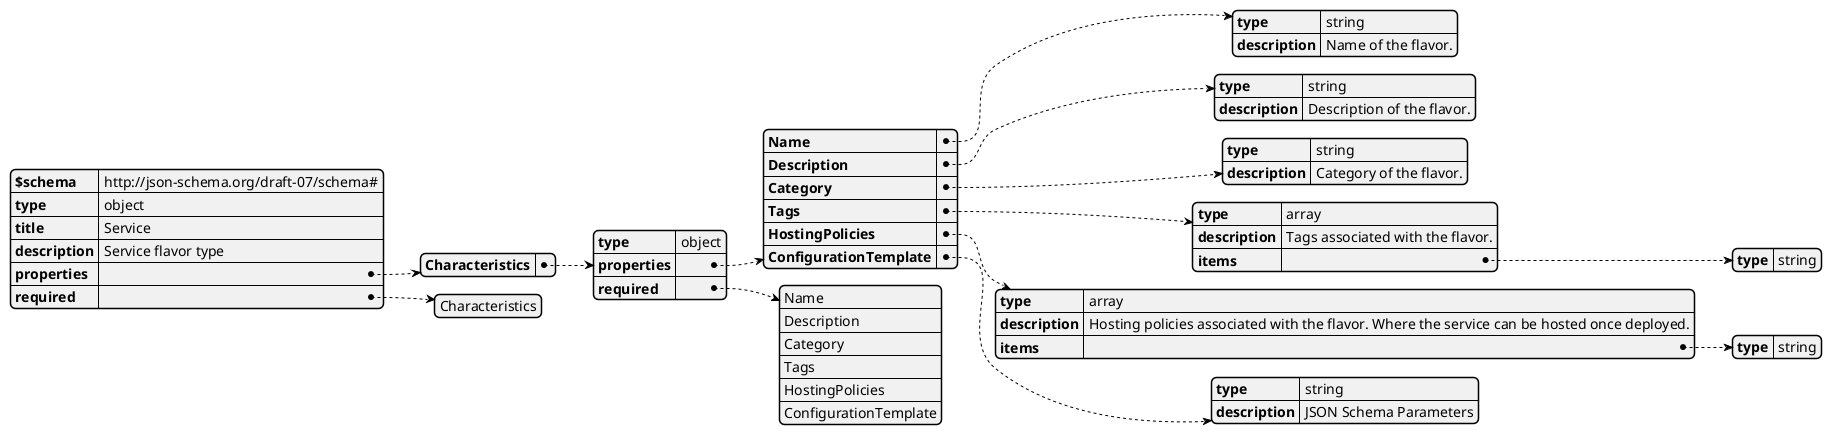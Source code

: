 @startjson
{
    "$schema": "http://json-schema.org/draft-07/schema#",
    "type": "object",
    "title": "Service",
    "description": "Service flavor type",
    "properties": {
        "Characteristics": {
            "type": "object",
            "properties": {
                "Name": {
                    "type": "string",
                    "description": "Name of the flavor."
                },
                "Description": {
                    "type": "string",
                    "description": "Description of the flavor."
                },
                "Category": {
                    "type": "string",
                    "description": "Category of the flavor."
                },
                "Tags": {
                    "type": "array",
                    "description": "Tags associated with the flavor.",
                    "items": {
                        "type": "string"
                    }
                },
                "HostingPolicies": {
                    "type": "array",
                    "description": "Hosting policies associated with the flavor. Where the service can be hosted once deployed.",
                    "items": {
                        "type": "string"
                    }
                },
                "ConfigurationTemplate": {
                    "type": "string",
                    "description": "JSON Schema Parameters"
                }
            },
            "required": [
                "Name",
                "Description",
                "Category",
                "Tags",
                "HostingPolicies",
                "ConfigurationTemplate"
            ]
        }
    },
    "required": [
        "Characteristics"
    ]
}
@endjson
